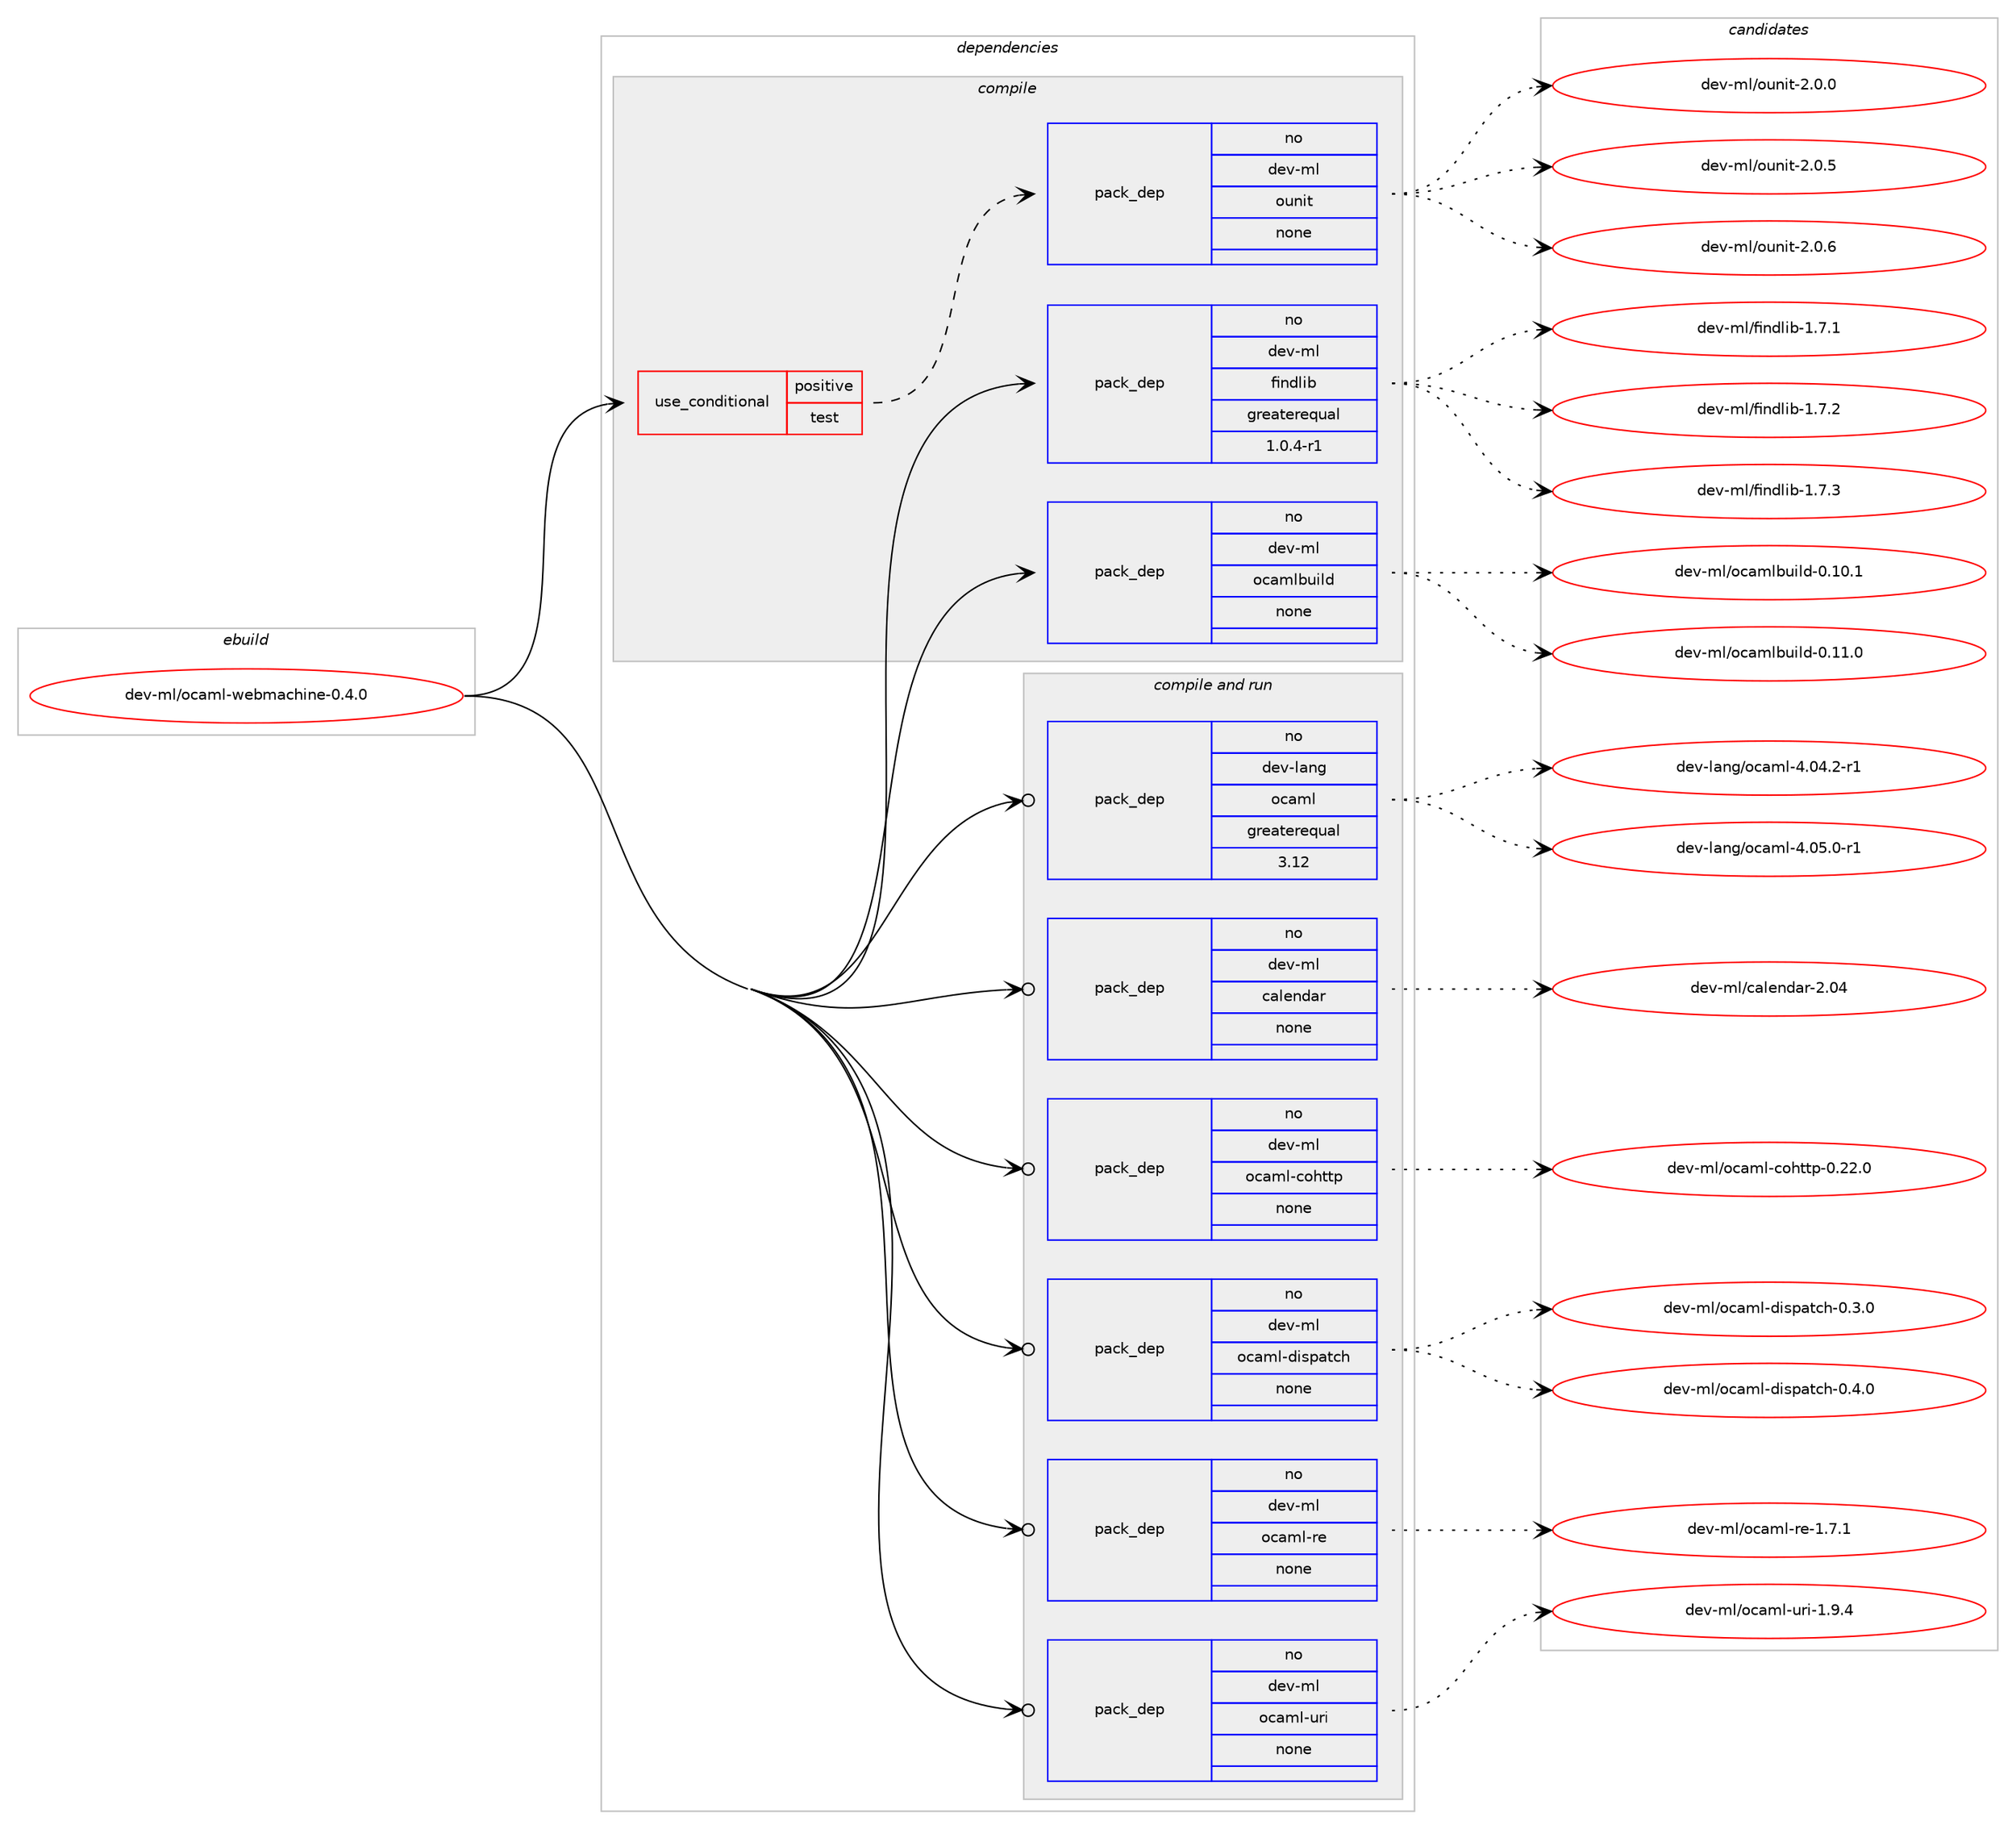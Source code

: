 digraph prolog {

# *************
# Graph options
# *************

newrank=true;
concentrate=true;
compound=true;
graph [rankdir=LR,fontname=Helvetica,fontsize=10,ranksep=1.5];#, ranksep=2.5, nodesep=0.2];
edge  [arrowhead=vee];
node  [fontname=Helvetica,fontsize=10];

# **********
# The ebuild
# **********

subgraph cluster_leftcol {
color=gray;
rank=same;
label=<<i>ebuild</i>>;
id [label="dev-ml/ocaml-webmachine-0.4.0", color=red, width=4, href="../dev-ml/ocaml-webmachine-0.4.0.svg"];
}

# ****************
# The dependencies
# ****************

subgraph cluster_midcol {
color=gray;
label=<<i>dependencies</i>>;
subgraph cluster_compile {
fillcolor="#eeeeee";
style=filled;
label=<<i>compile</i>>;
subgraph cond133159 {
dependency572256 [label=<<TABLE BORDER="0" CELLBORDER="1" CELLSPACING="0" CELLPADDING="4"><TR><TD ROWSPAN="3" CELLPADDING="10">use_conditional</TD></TR><TR><TD>positive</TD></TR><TR><TD>test</TD></TR></TABLE>>, shape=none, color=red];
subgraph pack427462 {
dependency572257 [label=<<TABLE BORDER="0" CELLBORDER="1" CELLSPACING="0" CELLPADDING="4" WIDTH="220"><TR><TD ROWSPAN="6" CELLPADDING="30">pack_dep</TD></TR><TR><TD WIDTH="110">no</TD></TR><TR><TD>dev-ml</TD></TR><TR><TD>ounit</TD></TR><TR><TD>none</TD></TR><TR><TD></TD></TR></TABLE>>, shape=none, color=blue];
}
dependency572256:e -> dependency572257:w [weight=20,style="dashed",arrowhead="vee"];
}
id:e -> dependency572256:w [weight=20,style="solid",arrowhead="vee"];
subgraph pack427463 {
dependency572258 [label=<<TABLE BORDER="0" CELLBORDER="1" CELLSPACING="0" CELLPADDING="4" WIDTH="220"><TR><TD ROWSPAN="6" CELLPADDING="30">pack_dep</TD></TR><TR><TD WIDTH="110">no</TD></TR><TR><TD>dev-ml</TD></TR><TR><TD>findlib</TD></TR><TR><TD>greaterequal</TD></TR><TR><TD>1.0.4-r1</TD></TR></TABLE>>, shape=none, color=blue];
}
id:e -> dependency572258:w [weight=20,style="solid",arrowhead="vee"];
subgraph pack427464 {
dependency572259 [label=<<TABLE BORDER="0" CELLBORDER="1" CELLSPACING="0" CELLPADDING="4" WIDTH="220"><TR><TD ROWSPAN="6" CELLPADDING="30">pack_dep</TD></TR><TR><TD WIDTH="110">no</TD></TR><TR><TD>dev-ml</TD></TR><TR><TD>ocamlbuild</TD></TR><TR><TD>none</TD></TR><TR><TD></TD></TR></TABLE>>, shape=none, color=blue];
}
id:e -> dependency572259:w [weight=20,style="solid",arrowhead="vee"];
}
subgraph cluster_compileandrun {
fillcolor="#eeeeee";
style=filled;
label=<<i>compile and run</i>>;
subgraph pack427465 {
dependency572260 [label=<<TABLE BORDER="0" CELLBORDER="1" CELLSPACING="0" CELLPADDING="4" WIDTH="220"><TR><TD ROWSPAN="6" CELLPADDING="30">pack_dep</TD></TR><TR><TD WIDTH="110">no</TD></TR><TR><TD>dev-lang</TD></TR><TR><TD>ocaml</TD></TR><TR><TD>greaterequal</TD></TR><TR><TD>3.12</TD></TR></TABLE>>, shape=none, color=blue];
}
id:e -> dependency572260:w [weight=20,style="solid",arrowhead="odotvee"];
subgraph pack427466 {
dependency572261 [label=<<TABLE BORDER="0" CELLBORDER="1" CELLSPACING="0" CELLPADDING="4" WIDTH="220"><TR><TD ROWSPAN="6" CELLPADDING="30">pack_dep</TD></TR><TR><TD WIDTH="110">no</TD></TR><TR><TD>dev-ml</TD></TR><TR><TD>calendar</TD></TR><TR><TD>none</TD></TR><TR><TD></TD></TR></TABLE>>, shape=none, color=blue];
}
id:e -> dependency572261:w [weight=20,style="solid",arrowhead="odotvee"];
subgraph pack427467 {
dependency572262 [label=<<TABLE BORDER="0" CELLBORDER="1" CELLSPACING="0" CELLPADDING="4" WIDTH="220"><TR><TD ROWSPAN="6" CELLPADDING="30">pack_dep</TD></TR><TR><TD WIDTH="110">no</TD></TR><TR><TD>dev-ml</TD></TR><TR><TD>ocaml-cohttp</TD></TR><TR><TD>none</TD></TR><TR><TD></TD></TR></TABLE>>, shape=none, color=blue];
}
id:e -> dependency572262:w [weight=20,style="solid",arrowhead="odotvee"];
subgraph pack427468 {
dependency572263 [label=<<TABLE BORDER="0" CELLBORDER="1" CELLSPACING="0" CELLPADDING="4" WIDTH="220"><TR><TD ROWSPAN="6" CELLPADDING="30">pack_dep</TD></TR><TR><TD WIDTH="110">no</TD></TR><TR><TD>dev-ml</TD></TR><TR><TD>ocaml-dispatch</TD></TR><TR><TD>none</TD></TR><TR><TD></TD></TR></TABLE>>, shape=none, color=blue];
}
id:e -> dependency572263:w [weight=20,style="solid",arrowhead="odotvee"];
subgraph pack427469 {
dependency572264 [label=<<TABLE BORDER="0" CELLBORDER="1" CELLSPACING="0" CELLPADDING="4" WIDTH="220"><TR><TD ROWSPAN="6" CELLPADDING="30">pack_dep</TD></TR><TR><TD WIDTH="110">no</TD></TR><TR><TD>dev-ml</TD></TR><TR><TD>ocaml-re</TD></TR><TR><TD>none</TD></TR><TR><TD></TD></TR></TABLE>>, shape=none, color=blue];
}
id:e -> dependency572264:w [weight=20,style="solid",arrowhead="odotvee"];
subgraph pack427470 {
dependency572265 [label=<<TABLE BORDER="0" CELLBORDER="1" CELLSPACING="0" CELLPADDING="4" WIDTH="220"><TR><TD ROWSPAN="6" CELLPADDING="30">pack_dep</TD></TR><TR><TD WIDTH="110">no</TD></TR><TR><TD>dev-ml</TD></TR><TR><TD>ocaml-uri</TD></TR><TR><TD>none</TD></TR><TR><TD></TD></TR></TABLE>>, shape=none, color=blue];
}
id:e -> dependency572265:w [weight=20,style="solid",arrowhead="odotvee"];
}
subgraph cluster_run {
fillcolor="#eeeeee";
style=filled;
label=<<i>run</i>>;
}
}

# **************
# The candidates
# **************

subgraph cluster_choices {
rank=same;
color=gray;
label=<<i>candidates</i>>;

subgraph choice427462 {
color=black;
nodesep=1;
choice1001011184510910847111117110105116455046484648 [label="dev-ml/ounit-2.0.0", color=red, width=4,href="../dev-ml/ounit-2.0.0.svg"];
choice1001011184510910847111117110105116455046484653 [label="dev-ml/ounit-2.0.5", color=red, width=4,href="../dev-ml/ounit-2.0.5.svg"];
choice1001011184510910847111117110105116455046484654 [label="dev-ml/ounit-2.0.6", color=red, width=4,href="../dev-ml/ounit-2.0.6.svg"];
dependency572257:e -> choice1001011184510910847111117110105116455046484648:w [style=dotted,weight="100"];
dependency572257:e -> choice1001011184510910847111117110105116455046484653:w [style=dotted,weight="100"];
dependency572257:e -> choice1001011184510910847111117110105116455046484654:w [style=dotted,weight="100"];
}
subgraph choice427463 {
color=black;
nodesep=1;
choice100101118451091084710210511010010810598454946554649 [label="dev-ml/findlib-1.7.1", color=red, width=4,href="../dev-ml/findlib-1.7.1.svg"];
choice100101118451091084710210511010010810598454946554650 [label="dev-ml/findlib-1.7.2", color=red, width=4,href="../dev-ml/findlib-1.7.2.svg"];
choice100101118451091084710210511010010810598454946554651 [label="dev-ml/findlib-1.7.3", color=red, width=4,href="../dev-ml/findlib-1.7.3.svg"];
dependency572258:e -> choice100101118451091084710210511010010810598454946554649:w [style=dotted,weight="100"];
dependency572258:e -> choice100101118451091084710210511010010810598454946554650:w [style=dotted,weight="100"];
dependency572258:e -> choice100101118451091084710210511010010810598454946554651:w [style=dotted,weight="100"];
}
subgraph choice427464 {
color=black;
nodesep=1;
choice100101118451091084711199971091089811710510810045484649484649 [label="dev-ml/ocamlbuild-0.10.1", color=red, width=4,href="../dev-ml/ocamlbuild-0.10.1.svg"];
choice100101118451091084711199971091089811710510810045484649494648 [label="dev-ml/ocamlbuild-0.11.0", color=red, width=4,href="../dev-ml/ocamlbuild-0.11.0.svg"];
dependency572259:e -> choice100101118451091084711199971091089811710510810045484649484649:w [style=dotted,weight="100"];
dependency572259:e -> choice100101118451091084711199971091089811710510810045484649494648:w [style=dotted,weight="100"];
}
subgraph choice427465 {
color=black;
nodesep=1;
choice1001011184510897110103471119997109108455246485246504511449 [label="dev-lang/ocaml-4.04.2-r1", color=red, width=4,href="../dev-lang/ocaml-4.04.2-r1.svg"];
choice1001011184510897110103471119997109108455246485346484511449 [label="dev-lang/ocaml-4.05.0-r1", color=red, width=4,href="../dev-lang/ocaml-4.05.0-r1.svg"];
dependency572260:e -> choice1001011184510897110103471119997109108455246485246504511449:w [style=dotted,weight="100"];
dependency572260:e -> choice1001011184510897110103471119997109108455246485346484511449:w [style=dotted,weight="100"];
}
subgraph choice427466 {
color=black;
nodesep=1;
choice10010111845109108479997108101110100971144550464852 [label="dev-ml/calendar-2.04", color=red, width=4,href="../dev-ml/calendar-2.04.svg"];
dependency572261:e -> choice10010111845109108479997108101110100971144550464852:w [style=dotted,weight="100"];
}
subgraph choice427467 {
color=black;
nodesep=1;
choice10010111845109108471119997109108459911110411611611245484650504648 [label="dev-ml/ocaml-cohttp-0.22.0", color=red, width=4,href="../dev-ml/ocaml-cohttp-0.22.0.svg"];
dependency572262:e -> choice10010111845109108471119997109108459911110411611611245484650504648:w [style=dotted,weight="100"];
}
subgraph choice427468 {
color=black;
nodesep=1;
choice10010111845109108471119997109108451001051151129711699104454846514648 [label="dev-ml/ocaml-dispatch-0.3.0", color=red, width=4,href="../dev-ml/ocaml-dispatch-0.3.0.svg"];
choice10010111845109108471119997109108451001051151129711699104454846524648 [label="dev-ml/ocaml-dispatch-0.4.0", color=red, width=4,href="../dev-ml/ocaml-dispatch-0.4.0.svg"];
dependency572263:e -> choice10010111845109108471119997109108451001051151129711699104454846514648:w [style=dotted,weight="100"];
dependency572263:e -> choice10010111845109108471119997109108451001051151129711699104454846524648:w [style=dotted,weight="100"];
}
subgraph choice427469 {
color=black;
nodesep=1;
choice1001011184510910847111999710910845114101454946554649 [label="dev-ml/ocaml-re-1.7.1", color=red, width=4,href="../dev-ml/ocaml-re-1.7.1.svg"];
dependency572264:e -> choice1001011184510910847111999710910845114101454946554649:w [style=dotted,weight="100"];
}
subgraph choice427470 {
color=black;
nodesep=1;
choice1001011184510910847111999710910845117114105454946574652 [label="dev-ml/ocaml-uri-1.9.4", color=red, width=4,href="../dev-ml/ocaml-uri-1.9.4.svg"];
dependency572265:e -> choice1001011184510910847111999710910845117114105454946574652:w [style=dotted,weight="100"];
}
}

}
